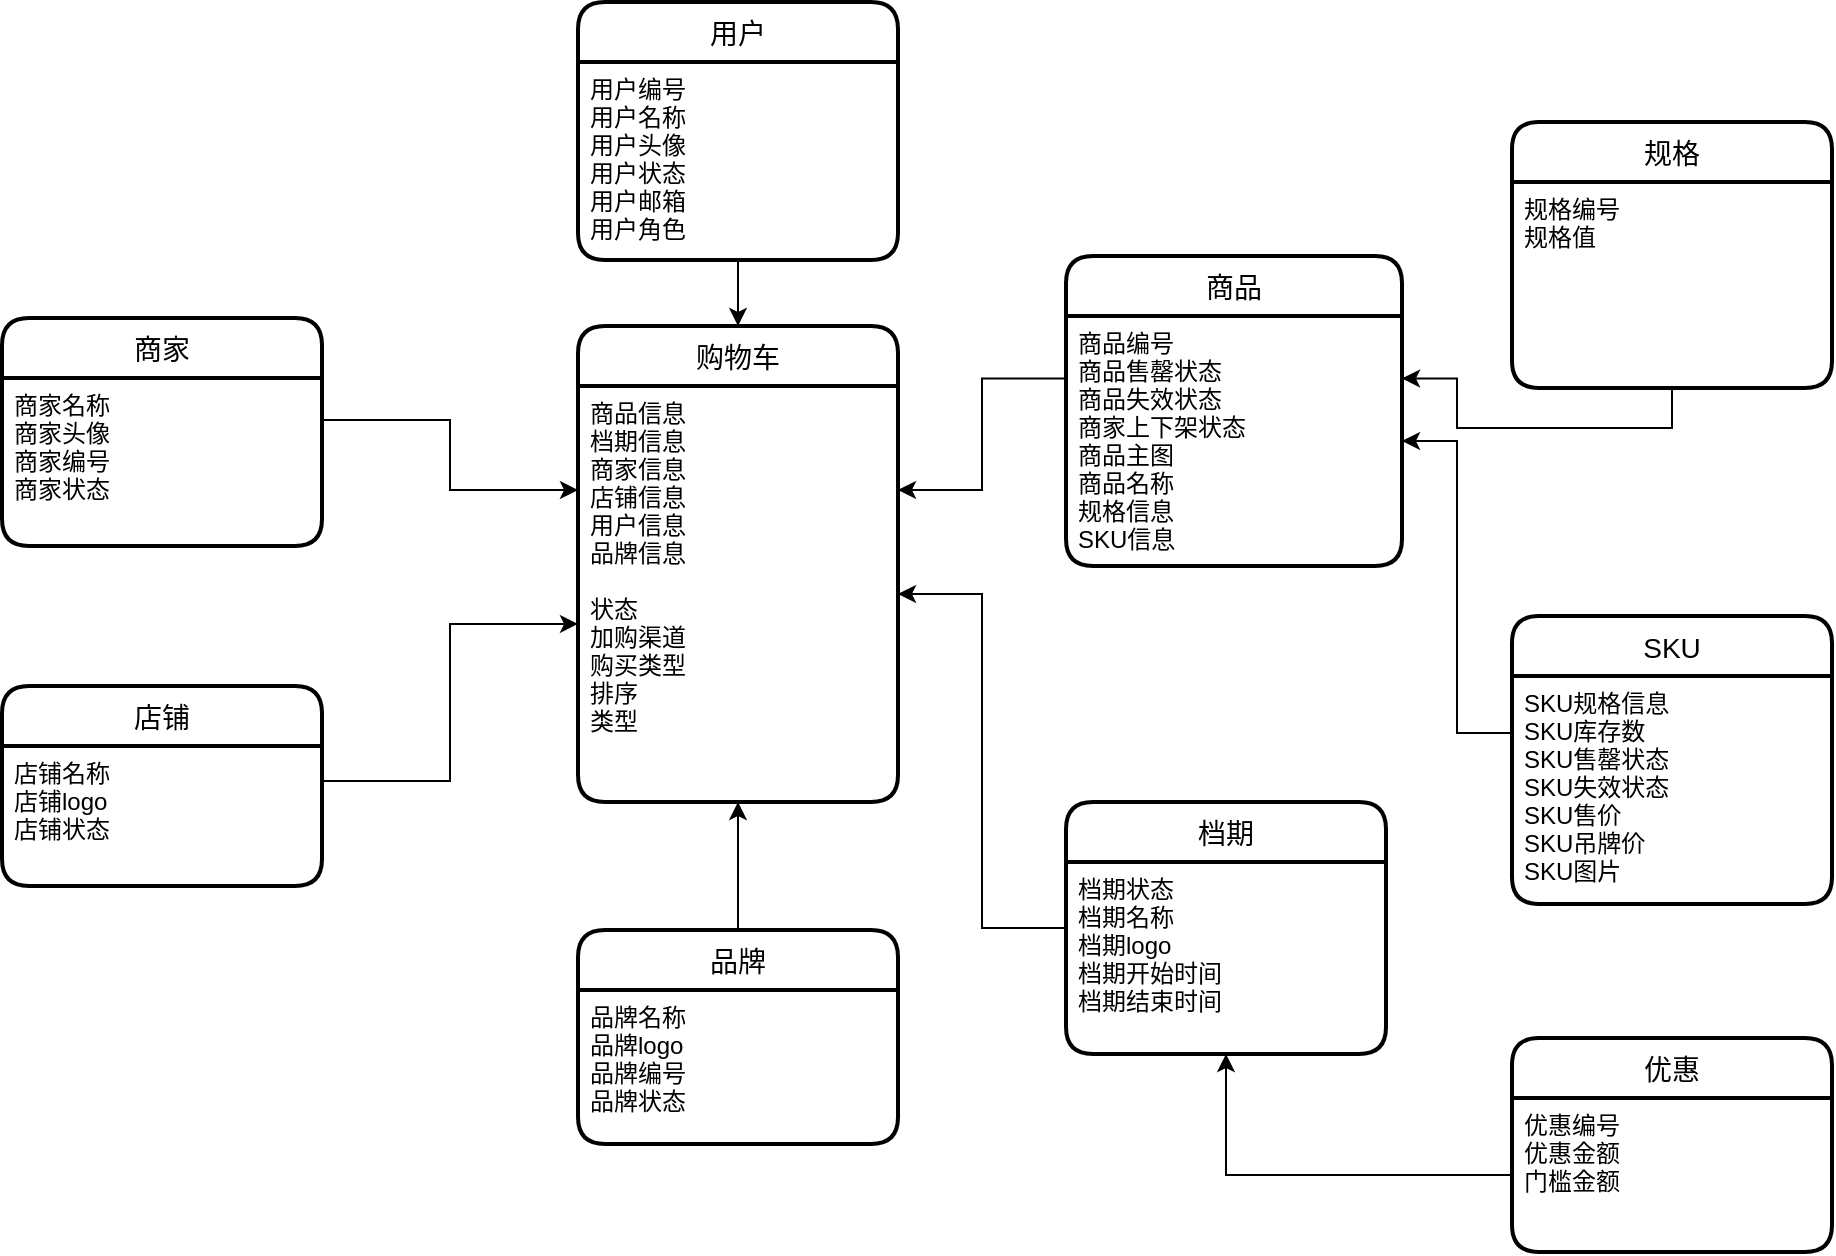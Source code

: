 <mxfile version="14.1.1" type="github">
  <diagram id="V3Xky8mkmhURfC1Skr-L" name="第 1 页">
    <mxGraphModel dx="2118" dy="1871" grid="0" gridSize="10" guides="1" tooltips="1" connect="1" arrows="1" fold="1" page="1" pageScale="1" pageWidth="827" pageHeight="1169" math="0" shadow="0">
      <root>
        <mxCell id="0" />
        <mxCell id="1" parent="0" />
        <mxCell id="dbq2Ga-Kx93OtKvGRiHQ-1" value="购物车" style="swimlane;childLayout=stackLayout;horizontal=1;startSize=30;horizontalStack=0;rounded=1;fontSize=14;fontStyle=0;strokeWidth=2;resizeParent=0;resizeLast=1;shadow=0;dashed=0;align=center;" vertex="1" parent="1">
          <mxGeometry x="224" y="162" width="160" height="238" as="geometry" />
        </mxCell>
        <mxCell id="dbq2Ga-Kx93OtKvGRiHQ-2" value="商品信息&#xa;档期信息&#xa;商家信息&#xa;店铺信息&#xa;用户信息&#xa;品牌信息&#xa;&#xa;状态&#xa;加购渠道&#xa;购买类型&#xa;排序&#xa;类型" style="align=left;strokeColor=none;fillColor=none;spacingLeft=4;fontSize=12;verticalAlign=top;resizable=0;rotatable=0;part=1;" vertex="1" parent="dbq2Ga-Kx93OtKvGRiHQ-1">
          <mxGeometry y="30" width="160" height="208" as="geometry" />
        </mxCell>
        <mxCell id="dbq2Ga-Kx93OtKvGRiHQ-5" value="商品" style="swimlane;childLayout=stackLayout;horizontal=1;startSize=30;horizontalStack=0;rounded=1;fontSize=14;fontStyle=0;strokeWidth=2;resizeParent=0;resizeLast=1;shadow=0;dashed=0;align=center;" vertex="1" parent="1">
          <mxGeometry x="468" y="127" width="168" height="155" as="geometry" />
        </mxCell>
        <mxCell id="dbq2Ga-Kx93OtKvGRiHQ-6" value="商品编号&#xa;商品售罄状态&#xa;商品失效状态&#xa;商家上下架状态&#xa;商品主图&#xa;商品名称&#xa;规格信息&#xa;SKU信息" style="align=left;strokeColor=none;fillColor=none;spacingLeft=4;fontSize=12;verticalAlign=top;resizable=0;rotatable=0;part=1;" vertex="1" parent="dbq2Ga-Kx93OtKvGRiHQ-5">
          <mxGeometry y="30" width="168" height="125" as="geometry" />
        </mxCell>
        <mxCell id="dbq2Ga-Kx93OtKvGRiHQ-26" style="edgeStyle=orthogonalEdgeStyle;rounded=0;orthogonalLoop=1;jettySize=auto;html=1;exitX=0;exitY=0.5;exitDx=0;exitDy=0;entryX=1;entryY=0.5;entryDx=0;entryDy=0;" edge="1" parent="1" source="dbq2Ga-Kx93OtKvGRiHQ-7" target="dbq2Ga-Kx93OtKvGRiHQ-2">
          <mxGeometry relative="1" as="geometry" />
        </mxCell>
        <mxCell id="dbq2Ga-Kx93OtKvGRiHQ-7" value="档期" style="swimlane;childLayout=stackLayout;horizontal=1;startSize=30;horizontalStack=0;rounded=1;fontSize=14;fontStyle=0;strokeWidth=2;resizeParent=0;resizeLast=1;shadow=0;dashed=0;align=center;" vertex="1" parent="1">
          <mxGeometry x="468" y="400" width="160" height="126" as="geometry" />
        </mxCell>
        <mxCell id="dbq2Ga-Kx93OtKvGRiHQ-8" value="档期状态&#xa;档期名称&#xa;档期logo&#xa;档期开始时间&#xa;档期结束时间" style="align=left;strokeColor=none;fillColor=none;spacingLeft=4;fontSize=12;verticalAlign=top;resizable=0;rotatable=0;part=1;" vertex="1" parent="dbq2Ga-Kx93OtKvGRiHQ-7">
          <mxGeometry y="30" width="160" height="96" as="geometry" />
        </mxCell>
        <mxCell id="dbq2Ga-Kx93OtKvGRiHQ-9" value="规格" style="swimlane;childLayout=stackLayout;horizontal=1;startSize=30;horizontalStack=0;rounded=1;fontSize=14;fontStyle=0;strokeWidth=2;resizeParent=0;resizeLast=1;shadow=0;dashed=0;align=center;" vertex="1" parent="1">
          <mxGeometry x="691" y="60" width="160" height="133" as="geometry" />
        </mxCell>
        <mxCell id="dbq2Ga-Kx93OtKvGRiHQ-10" value="规格编号&#xa;规格值" style="align=left;strokeColor=none;fillColor=none;spacingLeft=4;fontSize=12;verticalAlign=top;resizable=0;rotatable=0;part=1;" vertex="1" parent="dbq2Ga-Kx93OtKvGRiHQ-9">
          <mxGeometry y="30" width="160" height="103" as="geometry" />
        </mxCell>
        <mxCell id="dbq2Ga-Kx93OtKvGRiHQ-11" value="SKU" style="swimlane;childLayout=stackLayout;horizontal=1;startSize=30;horizontalStack=0;rounded=1;fontSize=14;fontStyle=0;strokeWidth=2;resizeParent=0;resizeLast=1;shadow=0;dashed=0;align=center;" vertex="1" parent="1">
          <mxGeometry x="691" y="307" width="160" height="144" as="geometry" />
        </mxCell>
        <mxCell id="dbq2Ga-Kx93OtKvGRiHQ-12" value="SKU规格信息&#xa;SKU库存数&#xa;SKU售罄状态&#xa;SKU失效状态&#xa;SKU售价&#xa;SKU吊牌价&#xa;SKU图片" style="align=left;strokeColor=none;fillColor=none;spacingLeft=4;fontSize=12;verticalAlign=top;resizable=0;rotatable=0;part=1;" vertex="1" parent="dbq2Ga-Kx93OtKvGRiHQ-11">
          <mxGeometry y="30" width="160" height="114" as="geometry" />
        </mxCell>
        <mxCell id="dbq2Ga-Kx93OtKvGRiHQ-14" value="商家" style="swimlane;childLayout=stackLayout;horizontal=1;startSize=30;horizontalStack=0;rounded=1;fontSize=14;fontStyle=0;strokeWidth=2;resizeParent=0;resizeLast=1;shadow=0;dashed=0;align=center;" vertex="1" parent="1">
          <mxGeometry x="-64" y="158" width="160" height="114" as="geometry" />
        </mxCell>
        <mxCell id="dbq2Ga-Kx93OtKvGRiHQ-15" value="商家名称&#xa;商家头像&#xa;商家编号&#xa;商家状态" style="align=left;strokeColor=none;fillColor=none;spacingLeft=4;fontSize=12;verticalAlign=top;resizable=0;rotatable=0;part=1;" vertex="1" parent="dbq2Ga-Kx93OtKvGRiHQ-14">
          <mxGeometry y="30" width="160" height="84" as="geometry" />
        </mxCell>
        <mxCell id="dbq2Ga-Kx93OtKvGRiHQ-16" value="店铺" style="swimlane;childLayout=stackLayout;horizontal=1;startSize=30;horizontalStack=0;rounded=1;fontSize=14;fontStyle=0;strokeWidth=2;resizeParent=0;resizeLast=1;shadow=0;dashed=0;align=center;" vertex="1" parent="1">
          <mxGeometry x="-64" y="342" width="160" height="100" as="geometry" />
        </mxCell>
        <mxCell id="dbq2Ga-Kx93OtKvGRiHQ-17" value="店铺名称&#xa;店铺logo&#xa;店铺状态" style="align=left;strokeColor=none;fillColor=none;spacingLeft=4;fontSize=12;verticalAlign=top;resizable=0;rotatable=0;part=1;" vertex="1" parent="dbq2Ga-Kx93OtKvGRiHQ-16">
          <mxGeometry y="30" width="160" height="70" as="geometry" />
        </mxCell>
        <mxCell id="dbq2Ga-Kx93OtKvGRiHQ-25" style="edgeStyle=orthogonalEdgeStyle;rounded=0;orthogonalLoop=1;jettySize=auto;html=1;exitX=0.5;exitY=0;exitDx=0;exitDy=0;entryX=0.5;entryY=1;entryDx=0;entryDy=0;" edge="1" parent="1" source="dbq2Ga-Kx93OtKvGRiHQ-18" target="dbq2Ga-Kx93OtKvGRiHQ-2">
          <mxGeometry relative="1" as="geometry" />
        </mxCell>
        <mxCell id="dbq2Ga-Kx93OtKvGRiHQ-18" value="品牌" style="swimlane;childLayout=stackLayout;horizontal=1;startSize=30;horizontalStack=0;rounded=1;fontSize=14;fontStyle=0;strokeWidth=2;resizeParent=0;resizeLast=1;shadow=0;dashed=0;align=center;" vertex="1" parent="1">
          <mxGeometry x="224" y="464" width="160" height="107" as="geometry" />
        </mxCell>
        <mxCell id="dbq2Ga-Kx93OtKvGRiHQ-19" value="品牌名称&#xa;品牌logo&#xa;品牌编号&#xa;品牌状态" style="align=left;strokeColor=none;fillColor=none;spacingLeft=4;fontSize=12;verticalAlign=top;resizable=0;rotatable=0;part=1;" vertex="1" parent="dbq2Ga-Kx93OtKvGRiHQ-18">
          <mxGeometry y="30" width="160" height="77" as="geometry" />
        </mxCell>
        <mxCell id="dbq2Ga-Kx93OtKvGRiHQ-20" value="用户" style="swimlane;childLayout=stackLayout;horizontal=1;startSize=30;horizontalStack=0;rounded=1;fontSize=14;fontStyle=0;strokeWidth=2;resizeParent=0;resizeLast=1;shadow=0;dashed=0;align=center;" vertex="1" parent="1">
          <mxGeometry x="224" width="160" height="129" as="geometry" />
        </mxCell>
        <mxCell id="dbq2Ga-Kx93OtKvGRiHQ-21" value="用户编号&#xa;用户名称&#xa;用户头像&#xa;用户状态&#xa;用户邮箱&#xa;用户角色" style="align=left;strokeColor=none;fillColor=none;spacingLeft=4;fontSize=12;verticalAlign=top;resizable=0;rotatable=0;part=1;" vertex="1" parent="dbq2Ga-Kx93OtKvGRiHQ-20">
          <mxGeometry y="30" width="160" height="99" as="geometry" />
        </mxCell>
        <mxCell id="dbq2Ga-Kx93OtKvGRiHQ-22" style="edgeStyle=orthogonalEdgeStyle;rounded=0;orthogonalLoop=1;jettySize=auto;html=1;exitX=1;exitY=0.25;exitDx=0;exitDy=0;entryX=0;entryY=0.25;entryDx=0;entryDy=0;" edge="1" parent="1" source="dbq2Ga-Kx93OtKvGRiHQ-15" target="dbq2Ga-Kx93OtKvGRiHQ-2">
          <mxGeometry relative="1" as="geometry" />
        </mxCell>
        <mxCell id="dbq2Ga-Kx93OtKvGRiHQ-23" style="edgeStyle=orthogonalEdgeStyle;rounded=0;orthogonalLoop=1;jettySize=auto;html=1;exitX=1;exitY=0.25;exitDx=0;exitDy=0;entryX=0;entryY=0.572;entryDx=0;entryDy=0;entryPerimeter=0;" edge="1" parent="1" source="dbq2Ga-Kx93OtKvGRiHQ-17" target="dbq2Ga-Kx93OtKvGRiHQ-2">
          <mxGeometry relative="1" as="geometry" />
        </mxCell>
        <mxCell id="dbq2Ga-Kx93OtKvGRiHQ-24" style="edgeStyle=orthogonalEdgeStyle;rounded=0;orthogonalLoop=1;jettySize=auto;html=1;exitX=0.5;exitY=1;exitDx=0;exitDy=0;" edge="1" parent="1" source="dbq2Ga-Kx93OtKvGRiHQ-21" target="dbq2Ga-Kx93OtKvGRiHQ-1">
          <mxGeometry relative="1" as="geometry" />
        </mxCell>
        <mxCell id="dbq2Ga-Kx93OtKvGRiHQ-27" style="edgeStyle=orthogonalEdgeStyle;rounded=0;orthogonalLoop=1;jettySize=auto;html=1;exitX=0;exitY=0.25;exitDx=0;exitDy=0;entryX=1;entryY=0.25;entryDx=0;entryDy=0;" edge="1" parent="1" source="dbq2Ga-Kx93OtKvGRiHQ-6" target="dbq2Ga-Kx93OtKvGRiHQ-2">
          <mxGeometry relative="1" as="geometry" />
        </mxCell>
        <mxCell id="dbq2Ga-Kx93OtKvGRiHQ-28" style="edgeStyle=orthogonalEdgeStyle;rounded=0;orthogonalLoop=1;jettySize=auto;html=1;exitX=0;exitY=0.25;exitDx=0;exitDy=0;entryX=1;entryY=0.5;entryDx=0;entryDy=0;" edge="1" parent="1" source="dbq2Ga-Kx93OtKvGRiHQ-12" target="dbq2Ga-Kx93OtKvGRiHQ-6">
          <mxGeometry relative="1" as="geometry" />
        </mxCell>
        <mxCell id="dbq2Ga-Kx93OtKvGRiHQ-29" style="edgeStyle=orthogonalEdgeStyle;rounded=0;orthogonalLoop=1;jettySize=auto;html=1;exitX=0.5;exitY=1;exitDx=0;exitDy=0;entryX=1;entryY=0.25;entryDx=0;entryDy=0;" edge="1" parent="1" source="dbq2Ga-Kx93OtKvGRiHQ-10" target="dbq2Ga-Kx93OtKvGRiHQ-6">
          <mxGeometry relative="1" as="geometry" />
        </mxCell>
        <mxCell id="dbq2Ga-Kx93OtKvGRiHQ-30" value="优惠" style="swimlane;childLayout=stackLayout;horizontal=1;startSize=30;horizontalStack=0;rounded=1;fontSize=14;fontStyle=0;strokeWidth=2;resizeParent=0;resizeLast=1;shadow=0;dashed=0;align=center;" vertex="1" parent="1">
          <mxGeometry x="691" y="518" width="160" height="107" as="geometry" />
        </mxCell>
        <mxCell id="dbq2Ga-Kx93OtKvGRiHQ-31" value="优惠编号&#xa;优惠金额&#xa;门槛金额" style="align=left;strokeColor=none;fillColor=none;spacingLeft=4;fontSize=12;verticalAlign=top;resizable=0;rotatable=0;part=1;" vertex="1" parent="dbq2Ga-Kx93OtKvGRiHQ-30">
          <mxGeometry y="30" width="160" height="77" as="geometry" />
        </mxCell>
        <mxCell id="dbq2Ga-Kx93OtKvGRiHQ-32" style="edgeStyle=orthogonalEdgeStyle;rounded=0;orthogonalLoop=1;jettySize=auto;html=1;exitX=0;exitY=0.5;exitDx=0;exitDy=0;entryX=0.5;entryY=1;entryDx=0;entryDy=0;" edge="1" parent="1" source="dbq2Ga-Kx93OtKvGRiHQ-31" target="dbq2Ga-Kx93OtKvGRiHQ-8">
          <mxGeometry relative="1" as="geometry" />
        </mxCell>
      </root>
    </mxGraphModel>
  </diagram>
</mxfile>
